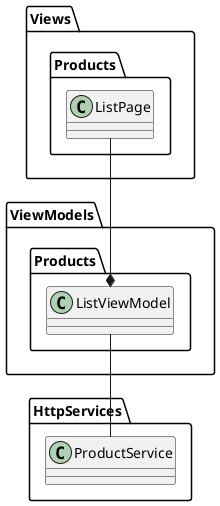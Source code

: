 @startuml ProductListPage
skinparam DefaultTextAlignment center
skinparam Linetype polyline

package Views {
    package Products {
        class ListPage
    }
}

package ViewModels {
    package Products {
        class ListViewModel
    }
}

package HttpServices {
    class ProductService
}

ListPage --* ListViewModel
ListViewModel -- ProductService
@enduml
